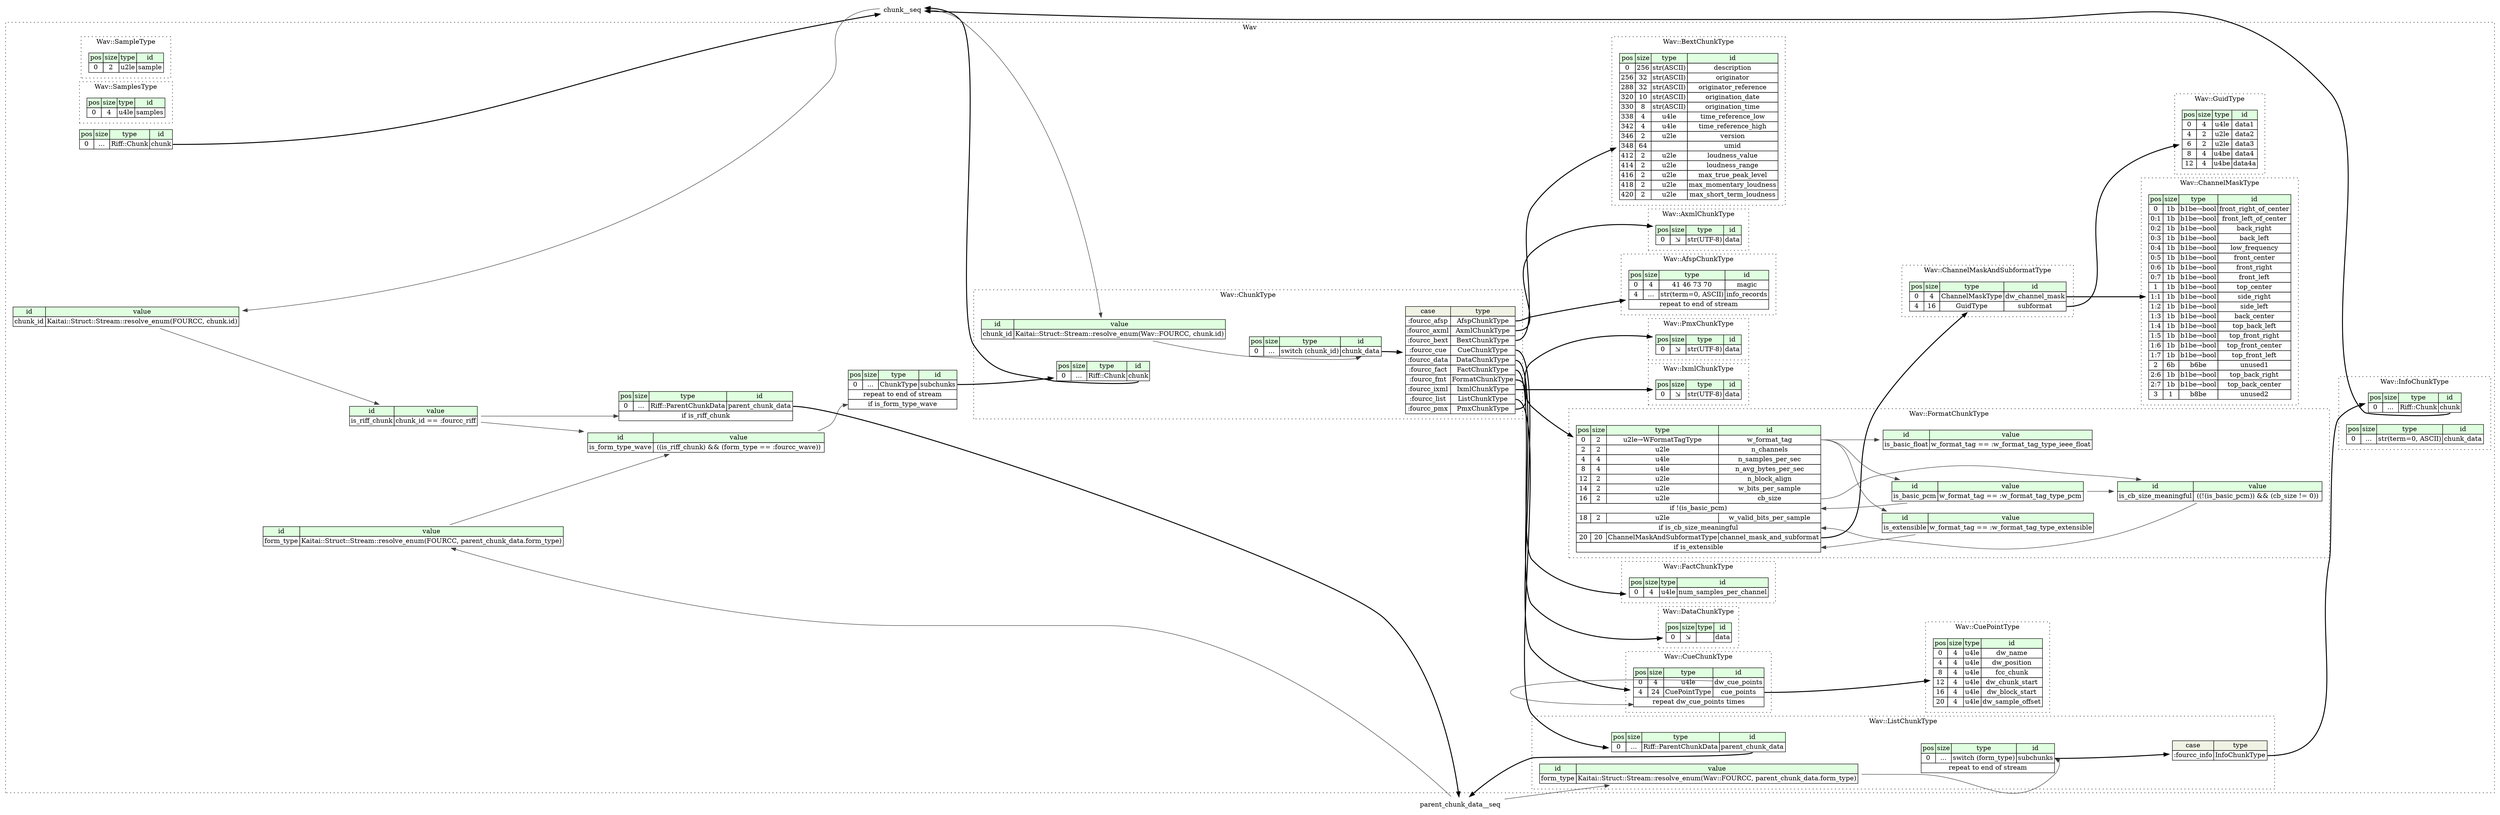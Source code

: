 digraph {
	rankdir=LR;
	node [shape=plaintext];
	subgraph cluster__wav {
		label="Wav";
		graph[style=dotted];

		wav__seq [label=<<TABLE BORDER="0" CELLBORDER="1" CELLSPACING="0">
			<TR><TD BGCOLOR="#E0FFE0">pos</TD><TD BGCOLOR="#E0FFE0">size</TD><TD BGCOLOR="#E0FFE0">type</TD><TD BGCOLOR="#E0FFE0">id</TD></TR>
			<TR><TD PORT="chunk_pos">0</TD><TD PORT="chunk_size">...</TD><TD>Riff::Chunk</TD><TD PORT="chunk_type">chunk</TD></TR>
		</TABLE>>];
		wav__inst__chunk_id [label=<<TABLE BORDER="0" CELLBORDER="1" CELLSPACING="0">
			<TR><TD BGCOLOR="#E0FFE0">id</TD><TD BGCOLOR="#E0FFE0">value</TD></TR>
			<TR><TD>chunk_id</TD><TD>Kaitai::Struct::Stream::resolve_enum(FOURCC, chunk.id)</TD></TR>
		</TABLE>>];
		wav__inst__form_type [label=<<TABLE BORDER="0" CELLBORDER="1" CELLSPACING="0">
			<TR><TD BGCOLOR="#E0FFE0">id</TD><TD BGCOLOR="#E0FFE0">value</TD></TR>
			<TR><TD>form_type</TD><TD>Kaitai::Struct::Stream::resolve_enum(FOURCC, parent_chunk_data.form_type)</TD></TR>
		</TABLE>>];
		wav__inst__is_form_type_wave [label=<<TABLE BORDER="0" CELLBORDER="1" CELLSPACING="0">
			<TR><TD BGCOLOR="#E0FFE0">id</TD><TD BGCOLOR="#E0FFE0">value</TD></TR>
			<TR><TD>is_form_type_wave</TD><TD> ((is_riff_chunk) &amp;&amp; (form_type == :fourcc_wave)) </TD></TR>
		</TABLE>>];
		wav__inst__is_riff_chunk [label=<<TABLE BORDER="0" CELLBORDER="1" CELLSPACING="0">
			<TR><TD BGCOLOR="#E0FFE0">id</TD><TD BGCOLOR="#E0FFE0">value</TD></TR>
			<TR><TD>is_riff_chunk</TD><TD>chunk_id == :fourcc_riff</TD></TR>
		</TABLE>>];
		wav__inst__parent_chunk_data [label=<<TABLE BORDER="0" CELLBORDER="1" CELLSPACING="0">
			<TR><TD BGCOLOR="#E0FFE0">pos</TD><TD BGCOLOR="#E0FFE0">size</TD><TD BGCOLOR="#E0FFE0">type</TD><TD BGCOLOR="#E0FFE0">id</TD></TR>
			<TR><TD PORT="parent_chunk_data_pos">0</TD><TD PORT="parent_chunk_data_size">...</TD><TD>Riff::ParentChunkData</TD><TD PORT="parent_chunk_data_type">parent_chunk_data</TD></TR>
			<TR><TD COLSPAN="4" PORT="parent_chunk_data__if">if is_riff_chunk</TD></TR>
		</TABLE>>];
		wav__inst__subchunks [label=<<TABLE BORDER="0" CELLBORDER="1" CELLSPACING="0">
			<TR><TD BGCOLOR="#E0FFE0">pos</TD><TD BGCOLOR="#E0FFE0">size</TD><TD BGCOLOR="#E0FFE0">type</TD><TD BGCOLOR="#E0FFE0">id</TD></TR>
			<TR><TD PORT="subchunks_pos">0</TD><TD PORT="subchunks_size">...</TD><TD>ChunkType</TD><TD PORT="subchunks_type">subchunks</TD></TR>
			<TR><TD COLSPAN="4" PORT="subchunks__repeat">repeat to end of stream</TD></TR>
			<TR><TD COLSPAN="4" PORT="subchunks__if">if is_form_type_wave</TD></TR>
		</TABLE>>];
		subgraph cluster__afsp_chunk_type {
			label="Wav::AfspChunkType";
			graph[style=dotted];

			afsp_chunk_type__seq [label=<<TABLE BORDER="0" CELLBORDER="1" CELLSPACING="0">
				<TR><TD BGCOLOR="#E0FFE0">pos</TD><TD BGCOLOR="#E0FFE0">size</TD><TD BGCOLOR="#E0FFE0">type</TD><TD BGCOLOR="#E0FFE0">id</TD></TR>
				<TR><TD PORT="magic_pos">0</TD><TD PORT="magic_size">4</TD><TD>41 46 73 70</TD><TD PORT="magic_type">magic</TD></TR>
				<TR><TD PORT="info_records_pos">4</TD><TD PORT="info_records_size">...</TD><TD>str(term=0, ASCII)</TD><TD PORT="info_records_type">info_records</TD></TR>
				<TR><TD COLSPAN="4" PORT="info_records__repeat">repeat to end of stream</TD></TR>
			</TABLE>>];
		}
		subgraph cluster__axml_chunk_type {
			label="Wav::AxmlChunkType";
			graph[style=dotted];

			axml_chunk_type__seq [label=<<TABLE BORDER="0" CELLBORDER="1" CELLSPACING="0">
				<TR><TD BGCOLOR="#E0FFE0">pos</TD><TD BGCOLOR="#E0FFE0">size</TD><TD BGCOLOR="#E0FFE0">type</TD><TD BGCOLOR="#E0FFE0">id</TD></TR>
				<TR><TD PORT="data_pos">0</TD><TD PORT="data_size">⇲</TD><TD>str(UTF-8)</TD><TD PORT="data_type">data</TD></TR>
			</TABLE>>];
		}
		subgraph cluster__bext_chunk_type {
			label="Wav::BextChunkType";
			graph[style=dotted];

			bext_chunk_type__seq [label=<<TABLE BORDER="0" CELLBORDER="1" CELLSPACING="0">
				<TR><TD BGCOLOR="#E0FFE0">pos</TD><TD BGCOLOR="#E0FFE0">size</TD><TD BGCOLOR="#E0FFE0">type</TD><TD BGCOLOR="#E0FFE0">id</TD></TR>
				<TR><TD PORT="description_pos">0</TD><TD PORT="description_size">256</TD><TD>str(ASCII)</TD><TD PORT="description_type">description</TD></TR>
				<TR><TD PORT="originator_pos">256</TD><TD PORT="originator_size">32</TD><TD>str(ASCII)</TD><TD PORT="originator_type">originator</TD></TR>
				<TR><TD PORT="originator_reference_pos">288</TD><TD PORT="originator_reference_size">32</TD><TD>str(ASCII)</TD><TD PORT="originator_reference_type">originator_reference</TD></TR>
				<TR><TD PORT="origination_date_pos">320</TD><TD PORT="origination_date_size">10</TD><TD>str(ASCII)</TD><TD PORT="origination_date_type">origination_date</TD></TR>
				<TR><TD PORT="origination_time_pos">330</TD><TD PORT="origination_time_size">8</TD><TD>str(ASCII)</TD><TD PORT="origination_time_type">origination_time</TD></TR>
				<TR><TD PORT="time_reference_low_pos">338</TD><TD PORT="time_reference_low_size">4</TD><TD>u4le</TD><TD PORT="time_reference_low_type">time_reference_low</TD></TR>
				<TR><TD PORT="time_reference_high_pos">342</TD><TD PORT="time_reference_high_size">4</TD><TD>u4le</TD><TD PORT="time_reference_high_type">time_reference_high</TD></TR>
				<TR><TD PORT="version_pos">346</TD><TD PORT="version_size">2</TD><TD>u2le</TD><TD PORT="version_type">version</TD></TR>
				<TR><TD PORT="umid_pos">348</TD><TD PORT="umid_size">64</TD><TD></TD><TD PORT="umid_type">umid</TD></TR>
				<TR><TD PORT="loudness_value_pos">412</TD><TD PORT="loudness_value_size">2</TD><TD>u2le</TD><TD PORT="loudness_value_type">loudness_value</TD></TR>
				<TR><TD PORT="loudness_range_pos">414</TD><TD PORT="loudness_range_size">2</TD><TD>u2le</TD><TD PORT="loudness_range_type">loudness_range</TD></TR>
				<TR><TD PORT="max_true_peak_level_pos">416</TD><TD PORT="max_true_peak_level_size">2</TD><TD>u2le</TD><TD PORT="max_true_peak_level_type">max_true_peak_level</TD></TR>
				<TR><TD PORT="max_momentary_loudness_pos">418</TD><TD PORT="max_momentary_loudness_size">2</TD><TD>u2le</TD><TD PORT="max_momentary_loudness_type">max_momentary_loudness</TD></TR>
				<TR><TD PORT="max_short_term_loudness_pos">420</TD><TD PORT="max_short_term_loudness_size">2</TD><TD>u2le</TD><TD PORT="max_short_term_loudness_type">max_short_term_loudness</TD></TR>
			</TABLE>>];
		}
		subgraph cluster__channel_mask_and_subformat_type {
			label="Wav::ChannelMaskAndSubformatType";
			graph[style=dotted];

			channel_mask_and_subformat_type__seq [label=<<TABLE BORDER="0" CELLBORDER="1" CELLSPACING="0">
				<TR><TD BGCOLOR="#E0FFE0">pos</TD><TD BGCOLOR="#E0FFE0">size</TD><TD BGCOLOR="#E0FFE0">type</TD><TD BGCOLOR="#E0FFE0">id</TD></TR>
				<TR><TD PORT="dw_channel_mask_pos">0</TD><TD PORT="dw_channel_mask_size">4</TD><TD>ChannelMaskType</TD><TD PORT="dw_channel_mask_type">dw_channel_mask</TD></TR>
				<TR><TD PORT="subformat_pos">4</TD><TD PORT="subformat_size">16</TD><TD>GuidType</TD><TD PORT="subformat_type">subformat</TD></TR>
			</TABLE>>];
		}
		subgraph cluster__channel_mask_type {
			label="Wav::ChannelMaskType";
			graph[style=dotted];

			channel_mask_type__seq [label=<<TABLE BORDER="0" CELLBORDER="1" CELLSPACING="0">
				<TR><TD BGCOLOR="#E0FFE0">pos</TD><TD BGCOLOR="#E0FFE0">size</TD><TD BGCOLOR="#E0FFE0">type</TD><TD BGCOLOR="#E0FFE0">id</TD></TR>
				<TR><TD PORT="front_right_of_center_pos">0</TD><TD PORT="front_right_of_center_size">1b</TD><TD>b1be→bool</TD><TD PORT="front_right_of_center_type">front_right_of_center</TD></TR>
				<TR><TD PORT="front_left_of_center_pos">0:1</TD><TD PORT="front_left_of_center_size">1b</TD><TD>b1be→bool</TD><TD PORT="front_left_of_center_type">front_left_of_center</TD></TR>
				<TR><TD PORT="back_right_pos">0:2</TD><TD PORT="back_right_size">1b</TD><TD>b1be→bool</TD><TD PORT="back_right_type">back_right</TD></TR>
				<TR><TD PORT="back_left_pos">0:3</TD><TD PORT="back_left_size">1b</TD><TD>b1be→bool</TD><TD PORT="back_left_type">back_left</TD></TR>
				<TR><TD PORT="low_frequency_pos">0:4</TD><TD PORT="low_frequency_size">1b</TD><TD>b1be→bool</TD><TD PORT="low_frequency_type">low_frequency</TD></TR>
				<TR><TD PORT="front_center_pos">0:5</TD><TD PORT="front_center_size">1b</TD><TD>b1be→bool</TD><TD PORT="front_center_type">front_center</TD></TR>
				<TR><TD PORT="front_right_pos">0:6</TD><TD PORT="front_right_size">1b</TD><TD>b1be→bool</TD><TD PORT="front_right_type">front_right</TD></TR>
				<TR><TD PORT="front_left_pos">0:7</TD><TD PORT="front_left_size">1b</TD><TD>b1be→bool</TD><TD PORT="front_left_type">front_left</TD></TR>
				<TR><TD PORT="top_center_pos">1</TD><TD PORT="top_center_size">1b</TD><TD>b1be→bool</TD><TD PORT="top_center_type">top_center</TD></TR>
				<TR><TD PORT="side_right_pos">1:1</TD><TD PORT="side_right_size">1b</TD><TD>b1be→bool</TD><TD PORT="side_right_type">side_right</TD></TR>
				<TR><TD PORT="side_left_pos">1:2</TD><TD PORT="side_left_size">1b</TD><TD>b1be→bool</TD><TD PORT="side_left_type">side_left</TD></TR>
				<TR><TD PORT="back_center_pos">1:3</TD><TD PORT="back_center_size">1b</TD><TD>b1be→bool</TD><TD PORT="back_center_type">back_center</TD></TR>
				<TR><TD PORT="top_back_left_pos">1:4</TD><TD PORT="top_back_left_size">1b</TD><TD>b1be→bool</TD><TD PORT="top_back_left_type">top_back_left</TD></TR>
				<TR><TD PORT="top_front_right_pos">1:5</TD><TD PORT="top_front_right_size">1b</TD><TD>b1be→bool</TD><TD PORT="top_front_right_type">top_front_right</TD></TR>
				<TR><TD PORT="top_front_center_pos">1:6</TD><TD PORT="top_front_center_size">1b</TD><TD>b1be→bool</TD><TD PORT="top_front_center_type">top_front_center</TD></TR>
				<TR><TD PORT="top_front_left_pos">1:7</TD><TD PORT="top_front_left_size">1b</TD><TD>b1be→bool</TD><TD PORT="top_front_left_type">top_front_left</TD></TR>
				<TR><TD PORT="unused1_pos">2</TD><TD PORT="unused1_size">6b</TD><TD>b6be</TD><TD PORT="unused1_type">unused1</TD></TR>
				<TR><TD PORT="top_back_right_pos">2:6</TD><TD PORT="top_back_right_size">1b</TD><TD>b1be→bool</TD><TD PORT="top_back_right_type">top_back_right</TD></TR>
				<TR><TD PORT="top_back_center_pos">2:7</TD><TD PORT="top_back_center_size">1b</TD><TD>b1be→bool</TD><TD PORT="top_back_center_type">top_back_center</TD></TR>
				<TR><TD PORT="unused2_pos">3</TD><TD PORT="unused2_size">1</TD><TD>b8be</TD><TD PORT="unused2_type">unused2</TD></TR>
			</TABLE>>];
		}
		subgraph cluster__chunk_type {
			label="Wav::ChunkType";
			graph[style=dotted];

			chunk_type__seq [label=<<TABLE BORDER="0" CELLBORDER="1" CELLSPACING="0">
				<TR><TD BGCOLOR="#E0FFE0">pos</TD><TD BGCOLOR="#E0FFE0">size</TD><TD BGCOLOR="#E0FFE0">type</TD><TD BGCOLOR="#E0FFE0">id</TD></TR>
				<TR><TD PORT="chunk_pos">0</TD><TD PORT="chunk_size">...</TD><TD>Riff::Chunk</TD><TD PORT="chunk_type">chunk</TD></TR>
			</TABLE>>];
			chunk_type__inst__chunk_data [label=<<TABLE BORDER="0" CELLBORDER="1" CELLSPACING="0">
				<TR><TD BGCOLOR="#E0FFE0">pos</TD><TD BGCOLOR="#E0FFE0">size</TD><TD BGCOLOR="#E0FFE0">type</TD><TD BGCOLOR="#E0FFE0">id</TD></TR>
				<TR><TD PORT="chunk_data_pos">0</TD><TD PORT="chunk_data_size">...</TD><TD>switch (chunk_id)</TD><TD PORT="chunk_data_type">chunk_data</TD></TR>
			</TABLE>>];
			chunk_type__inst__chunk_id [label=<<TABLE BORDER="0" CELLBORDER="1" CELLSPACING="0">
				<TR><TD BGCOLOR="#E0FFE0">id</TD><TD BGCOLOR="#E0FFE0">value</TD></TR>
				<TR><TD>chunk_id</TD><TD>Kaitai::Struct::Stream::resolve_enum(Wav::FOURCC, chunk.id)</TD></TR>
			</TABLE>>];
chunk_type__inst__chunk_data_chunk_data_switch [label=<<TABLE BORDER="0" CELLBORDER="1" CELLSPACING="0">
	<TR><TD BGCOLOR="#F0F2E4">case</TD><TD BGCOLOR="#F0F2E4">type</TD></TR>
	<TR><TD>:fourcc_afsp</TD><TD PORT="case0">AfspChunkType</TD></TR>
	<TR><TD>:fourcc_axml</TD><TD PORT="case1">AxmlChunkType</TD></TR>
	<TR><TD>:fourcc_bext</TD><TD PORT="case2">BextChunkType</TD></TR>
	<TR><TD>:fourcc_cue</TD><TD PORT="case3">CueChunkType</TD></TR>
	<TR><TD>:fourcc_data</TD><TD PORT="case4">DataChunkType</TD></TR>
	<TR><TD>:fourcc_fact</TD><TD PORT="case5">FactChunkType</TD></TR>
	<TR><TD>:fourcc_fmt</TD><TD PORT="case6">FormatChunkType</TD></TR>
	<TR><TD>:fourcc_ixml</TD><TD PORT="case7">IxmlChunkType</TD></TR>
	<TR><TD>:fourcc_list</TD><TD PORT="case8">ListChunkType</TD></TR>
	<TR><TD>:fourcc_pmx</TD><TD PORT="case9">PmxChunkType</TD></TR>
</TABLE>>];
		}
		subgraph cluster__cue_chunk_type {
			label="Wav::CueChunkType";
			graph[style=dotted];

			cue_chunk_type__seq [label=<<TABLE BORDER="0" CELLBORDER="1" CELLSPACING="0">
				<TR><TD BGCOLOR="#E0FFE0">pos</TD><TD BGCOLOR="#E0FFE0">size</TD><TD BGCOLOR="#E0FFE0">type</TD><TD BGCOLOR="#E0FFE0">id</TD></TR>
				<TR><TD PORT="dw_cue_points_pos">0</TD><TD PORT="dw_cue_points_size">4</TD><TD>u4le</TD><TD PORT="dw_cue_points_type">dw_cue_points</TD></TR>
				<TR><TD PORT="cue_points_pos">4</TD><TD PORT="cue_points_size">24</TD><TD>CuePointType</TD><TD PORT="cue_points_type">cue_points</TD></TR>
				<TR><TD COLSPAN="4" PORT="cue_points__repeat">repeat dw_cue_points times</TD></TR>
			</TABLE>>];
		}
		subgraph cluster__cue_point_type {
			label="Wav::CuePointType";
			graph[style=dotted];

			cue_point_type__seq [label=<<TABLE BORDER="0" CELLBORDER="1" CELLSPACING="0">
				<TR><TD BGCOLOR="#E0FFE0">pos</TD><TD BGCOLOR="#E0FFE0">size</TD><TD BGCOLOR="#E0FFE0">type</TD><TD BGCOLOR="#E0FFE0">id</TD></TR>
				<TR><TD PORT="dw_name_pos">0</TD><TD PORT="dw_name_size">4</TD><TD>u4le</TD><TD PORT="dw_name_type">dw_name</TD></TR>
				<TR><TD PORT="dw_position_pos">4</TD><TD PORT="dw_position_size">4</TD><TD>u4le</TD><TD PORT="dw_position_type">dw_position</TD></TR>
				<TR><TD PORT="fcc_chunk_pos">8</TD><TD PORT="fcc_chunk_size">4</TD><TD>u4le</TD><TD PORT="fcc_chunk_type">fcc_chunk</TD></TR>
				<TR><TD PORT="dw_chunk_start_pos">12</TD><TD PORT="dw_chunk_start_size">4</TD><TD>u4le</TD><TD PORT="dw_chunk_start_type">dw_chunk_start</TD></TR>
				<TR><TD PORT="dw_block_start_pos">16</TD><TD PORT="dw_block_start_size">4</TD><TD>u4le</TD><TD PORT="dw_block_start_type">dw_block_start</TD></TR>
				<TR><TD PORT="dw_sample_offset_pos">20</TD><TD PORT="dw_sample_offset_size">4</TD><TD>u4le</TD><TD PORT="dw_sample_offset_type">dw_sample_offset</TD></TR>
			</TABLE>>];
		}
		subgraph cluster__data_chunk_type {
			label="Wav::DataChunkType";
			graph[style=dotted];

			data_chunk_type__seq [label=<<TABLE BORDER="0" CELLBORDER="1" CELLSPACING="0">
				<TR><TD BGCOLOR="#E0FFE0">pos</TD><TD BGCOLOR="#E0FFE0">size</TD><TD BGCOLOR="#E0FFE0">type</TD><TD BGCOLOR="#E0FFE0">id</TD></TR>
				<TR><TD PORT="data_pos">0</TD><TD PORT="data_size">⇲</TD><TD></TD><TD PORT="data_type">data</TD></TR>
			</TABLE>>];
		}
		subgraph cluster__fact_chunk_type {
			label="Wav::FactChunkType";
			graph[style=dotted];

			fact_chunk_type__seq [label=<<TABLE BORDER="0" CELLBORDER="1" CELLSPACING="0">
				<TR><TD BGCOLOR="#E0FFE0">pos</TD><TD BGCOLOR="#E0FFE0">size</TD><TD BGCOLOR="#E0FFE0">type</TD><TD BGCOLOR="#E0FFE0">id</TD></TR>
				<TR><TD PORT="num_samples_per_channel_pos">0</TD><TD PORT="num_samples_per_channel_size">4</TD><TD>u4le</TD><TD PORT="num_samples_per_channel_type">num_samples_per_channel</TD></TR>
			</TABLE>>];
		}
		subgraph cluster__format_chunk_type {
			label="Wav::FormatChunkType";
			graph[style=dotted];

			format_chunk_type__seq [label=<<TABLE BORDER="0" CELLBORDER="1" CELLSPACING="0">
				<TR><TD BGCOLOR="#E0FFE0">pos</TD><TD BGCOLOR="#E0FFE0">size</TD><TD BGCOLOR="#E0FFE0">type</TD><TD BGCOLOR="#E0FFE0">id</TD></TR>
				<TR><TD PORT="w_format_tag_pos">0</TD><TD PORT="w_format_tag_size">2</TD><TD>u2le→WFormatTagType</TD><TD PORT="w_format_tag_type">w_format_tag</TD></TR>
				<TR><TD PORT="n_channels_pos">2</TD><TD PORT="n_channels_size">2</TD><TD>u2le</TD><TD PORT="n_channels_type">n_channels</TD></TR>
				<TR><TD PORT="n_samples_per_sec_pos">4</TD><TD PORT="n_samples_per_sec_size">4</TD><TD>u4le</TD><TD PORT="n_samples_per_sec_type">n_samples_per_sec</TD></TR>
				<TR><TD PORT="n_avg_bytes_per_sec_pos">8</TD><TD PORT="n_avg_bytes_per_sec_size">4</TD><TD>u4le</TD><TD PORT="n_avg_bytes_per_sec_type">n_avg_bytes_per_sec</TD></TR>
				<TR><TD PORT="n_block_align_pos">12</TD><TD PORT="n_block_align_size">2</TD><TD>u2le</TD><TD PORT="n_block_align_type">n_block_align</TD></TR>
				<TR><TD PORT="w_bits_per_sample_pos">14</TD><TD PORT="w_bits_per_sample_size">2</TD><TD>u2le</TD><TD PORT="w_bits_per_sample_type">w_bits_per_sample</TD></TR>
				<TR><TD PORT="cb_size_pos">16</TD><TD PORT="cb_size_size">2</TD><TD>u2le</TD><TD PORT="cb_size_type">cb_size</TD></TR>
				<TR><TD COLSPAN="4" PORT="cb_size__if">if !(is_basic_pcm)</TD></TR>
				<TR><TD PORT="w_valid_bits_per_sample_pos">18</TD><TD PORT="w_valid_bits_per_sample_size">2</TD><TD>u2le</TD><TD PORT="w_valid_bits_per_sample_type">w_valid_bits_per_sample</TD></TR>
				<TR><TD COLSPAN="4" PORT="w_valid_bits_per_sample__if">if is_cb_size_meaningful</TD></TR>
				<TR><TD PORT="channel_mask_and_subformat_pos">20</TD><TD PORT="channel_mask_and_subformat_size">20</TD><TD>ChannelMaskAndSubformatType</TD><TD PORT="channel_mask_and_subformat_type">channel_mask_and_subformat</TD></TR>
				<TR><TD COLSPAN="4" PORT="channel_mask_and_subformat__if">if is_extensible</TD></TR>
			</TABLE>>];
			format_chunk_type__inst__is_basic_float [label=<<TABLE BORDER="0" CELLBORDER="1" CELLSPACING="0">
				<TR><TD BGCOLOR="#E0FFE0">id</TD><TD BGCOLOR="#E0FFE0">value</TD></TR>
				<TR><TD>is_basic_float</TD><TD>w_format_tag == :w_format_tag_type_ieee_float</TD></TR>
			</TABLE>>];
			format_chunk_type__inst__is_basic_pcm [label=<<TABLE BORDER="0" CELLBORDER="1" CELLSPACING="0">
				<TR><TD BGCOLOR="#E0FFE0">id</TD><TD BGCOLOR="#E0FFE0">value</TD></TR>
				<TR><TD>is_basic_pcm</TD><TD>w_format_tag == :w_format_tag_type_pcm</TD></TR>
			</TABLE>>];
			format_chunk_type__inst__is_cb_size_meaningful [label=<<TABLE BORDER="0" CELLBORDER="1" CELLSPACING="0">
				<TR><TD BGCOLOR="#E0FFE0">id</TD><TD BGCOLOR="#E0FFE0">value</TD></TR>
				<TR><TD>is_cb_size_meaningful</TD><TD> ((!(is_basic_pcm)) &amp;&amp; (cb_size != 0)) </TD></TR>
			</TABLE>>];
			format_chunk_type__inst__is_extensible [label=<<TABLE BORDER="0" CELLBORDER="1" CELLSPACING="0">
				<TR><TD BGCOLOR="#E0FFE0">id</TD><TD BGCOLOR="#E0FFE0">value</TD></TR>
				<TR><TD>is_extensible</TD><TD>w_format_tag == :w_format_tag_type_extensible</TD></TR>
			</TABLE>>];
		}
		subgraph cluster__guid_type {
			label="Wav::GuidType";
			graph[style=dotted];

			guid_type__seq [label=<<TABLE BORDER="0" CELLBORDER="1" CELLSPACING="0">
				<TR><TD BGCOLOR="#E0FFE0">pos</TD><TD BGCOLOR="#E0FFE0">size</TD><TD BGCOLOR="#E0FFE0">type</TD><TD BGCOLOR="#E0FFE0">id</TD></TR>
				<TR><TD PORT="data1_pos">0</TD><TD PORT="data1_size">4</TD><TD>u4le</TD><TD PORT="data1_type">data1</TD></TR>
				<TR><TD PORT="data2_pos">4</TD><TD PORT="data2_size">2</TD><TD>u2le</TD><TD PORT="data2_type">data2</TD></TR>
				<TR><TD PORT="data3_pos">6</TD><TD PORT="data3_size">2</TD><TD>u2le</TD><TD PORT="data3_type">data3</TD></TR>
				<TR><TD PORT="data4_pos">8</TD><TD PORT="data4_size">4</TD><TD>u4be</TD><TD PORT="data4_type">data4</TD></TR>
				<TR><TD PORT="data4a_pos">12</TD><TD PORT="data4a_size">4</TD><TD>u4be</TD><TD PORT="data4a_type">data4a</TD></TR>
			</TABLE>>];
		}
		subgraph cluster__info_chunk_type {
			label="Wav::InfoChunkType";
			graph[style=dotted];

			info_chunk_type__seq [label=<<TABLE BORDER="0" CELLBORDER="1" CELLSPACING="0">
				<TR><TD BGCOLOR="#E0FFE0">pos</TD><TD BGCOLOR="#E0FFE0">size</TD><TD BGCOLOR="#E0FFE0">type</TD><TD BGCOLOR="#E0FFE0">id</TD></TR>
				<TR><TD PORT="chunk_pos">0</TD><TD PORT="chunk_size">...</TD><TD>Riff::Chunk</TD><TD PORT="chunk_type">chunk</TD></TR>
			</TABLE>>];
			info_chunk_type__inst__chunk_data [label=<<TABLE BORDER="0" CELLBORDER="1" CELLSPACING="0">
				<TR><TD BGCOLOR="#E0FFE0">pos</TD><TD BGCOLOR="#E0FFE0">size</TD><TD BGCOLOR="#E0FFE0">type</TD><TD BGCOLOR="#E0FFE0">id</TD></TR>
				<TR><TD PORT="chunk_data_pos">0</TD><TD PORT="chunk_data_size">...</TD><TD>str(term=0, ASCII)</TD><TD PORT="chunk_data_type">chunk_data</TD></TR>
			</TABLE>>];
		}
		subgraph cluster__ixml_chunk_type {
			label="Wav::IxmlChunkType";
			graph[style=dotted];

			ixml_chunk_type__seq [label=<<TABLE BORDER="0" CELLBORDER="1" CELLSPACING="0">
				<TR><TD BGCOLOR="#E0FFE0">pos</TD><TD BGCOLOR="#E0FFE0">size</TD><TD BGCOLOR="#E0FFE0">type</TD><TD BGCOLOR="#E0FFE0">id</TD></TR>
				<TR><TD PORT="data_pos">0</TD><TD PORT="data_size">⇲</TD><TD>str(UTF-8)</TD><TD PORT="data_type">data</TD></TR>
			</TABLE>>];
		}
		subgraph cluster__list_chunk_type {
			label="Wav::ListChunkType";
			graph[style=dotted];

			list_chunk_type__seq [label=<<TABLE BORDER="0" CELLBORDER="1" CELLSPACING="0">
				<TR><TD BGCOLOR="#E0FFE0">pos</TD><TD BGCOLOR="#E0FFE0">size</TD><TD BGCOLOR="#E0FFE0">type</TD><TD BGCOLOR="#E0FFE0">id</TD></TR>
				<TR><TD PORT="parent_chunk_data_pos">0</TD><TD PORT="parent_chunk_data_size">...</TD><TD>Riff::ParentChunkData</TD><TD PORT="parent_chunk_data_type">parent_chunk_data</TD></TR>
			</TABLE>>];
			list_chunk_type__inst__form_type [label=<<TABLE BORDER="0" CELLBORDER="1" CELLSPACING="0">
				<TR><TD BGCOLOR="#E0FFE0">id</TD><TD BGCOLOR="#E0FFE0">value</TD></TR>
				<TR><TD>form_type</TD><TD>Kaitai::Struct::Stream::resolve_enum(Wav::FOURCC, parent_chunk_data.form_type)</TD></TR>
			</TABLE>>];
			list_chunk_type__inst__subchunks [label=<<TABLE BORDER="0" CELLBORDER="1" CELLSPACING="0">
				<TR><TD BGCOLOR="#E0FFE0">pos</TD><TD BGCOLOR="#E0FFE0">size</TD><TD BGCOLOR="#E0FFE0">type</TD><TD BGCOLOR="#E0FFE0">id</TD></TR>
				<TR><TD PORT="subchunks_pos">0</TD><TD PORT="subchunks_size">...</TD><TD>switch (form_type)</TD><TD PORT="subchunks_type">subchunks</TD></TR>
				<TR><TD COLSPAN="4" PORT="subchunks__repeat">repeat to end of stream</TD></TR>
			</TABLE>>];
list_chunk_type__inst__subchunks_subchunks_switch [label=<<TABLE BORDER="0" CELLBORDER="1" CELLSPACING="0">
	<TR><TD BGCOLOR="#F0F2E4">case</TD><TD BGCOLOR="#F0F2E4">type</TD></TR>
	<TR><TD>:fourcc_info</TD><TD PORT="case0">InfoChunkType</TD></TR>
</TABLE>>];
		}
		subgraph cluster__pmx_chunk_type {
			label="Wav::PmxChunkType";
			graph[style=dotted];

			pmx_chunk_type__seq [label=<<TABLE BORDER="0" CELLBORDER="1" CELLSPACING="0">
				<TR><TD BGCOLOR="#E0FFE0">pos</TD><TD BGCOLOR="#E0FFE0">size</TD><TD BGCOLOR="#E0FFE0">type</TD><TD BGCOLOR="#E0FFE0">id</TD></TR>
				<TR><TD PORT="data_pos">0</TD><TD PORT="data_size">⇲</TD><TD>str(UTF-8)</TD><TD PORT="data_type">data</TD></TR>
			</TABLE>>];
		}
		subgraph cluster__sample_type {
			label="Wav::SampleType";
			graph[style=dotted];

			sample_type__seq [label=<<TABLE BORDER="0" CELLBORDER="1" CELLSPACING="0">
				<TR><TD BGCOLOR="#E0FFE0">pos</TD><TD BGCOLOR="#E0FFE0">size</TD><TD BGCOLOR="#E0FFE0">type</TD><TD BGCOLOR="#E0FFE0">id</TD></TR>
				<TR><TD PORT="sample_pos">0</TD><TD PORT="sample_size">2</TD><TD>u2le</TD><TD PORT="sample_type">sample</TD></TR>
			</TABLE>>];
		}
		subgraph cluster__samples_type {
			label="Wav::SamplesType";
			graph[style=dotted];

			samples_type__seq [label=<<TABLE BORDER="0" CELLBORDER="1" CELLSPACING="0">
				<TR><TD BGCOLOR="#E0FFE0">pos</TD><TD BGCOLOR="#E0FFE0">size</TD><TD BGCOLOR="#E0FFE0">type</TD><TD BGCOLOR="#E0FFE0">id</TD></TR>
				<TR><TD PORT="samples_pos">0</TD><TD PORT="samples_size">4</TD><TD>u4le</TD><TD PORT="samples_type">samples</TD></TR>
			</TABLE>>];
		}
	}
	wav__seq:chunk_type -> chunk__seq [style=bold];
	chunk__seq:id_type -> wav__inst__chunk_id [color="#404040"];
	parent_chunk_data__seq:form_type_type -> wav__inst__form_type [color="#404040"];
	wav__inst__is_riff_chunk:is_riff_chunk_type -> wav__inst__is_form_type_wave [color="#404040"];
	wav__inst__form_type:form_type_type -> wav__inst__is_form_type_wave [color="#404040"];
	wav__inst__chunk_id:chunk_id_type -> wav__inst__is_riff_chunk [color="#404040"];
	wav__inst__parent_chunk_data:parent_chunk_data_type -> parent_chunk_data__seq [style=bold];
	wav__inst__is_riff_chunk:is_riff_chunk_type -> wav__inst__parent_chunk_data:parent_chunk_data__if [color="#404040"];
	wav__inst__subchunks:subchunks_type -> chunk_type__seq [style=bold];
	wav__inst__is_form_type_wave:is_form_type_wave_type -> wav__inst__subchunks:subchunks__if [color="#404040"];
	channel_mask_and_subformat_type__seq:dw_channel_mask_type -> channel_mask_type__seq [style=bold];
	channel_mask_and_subformat_type__seq:subformat_type -> guid_type__seq [style=bold];
	chunk_type__seq:chunk_type -> chunk__seq [style=bold];
	chunk_type__inst__chunk_data:chunk_data_type -> chunk_type__inst__chunk_data_chunk_data_switch [style=bold];
	chunk_type__inst__chunk_data_chunk_data_switch:case0 -> afsp_chunk_type__seq [style=bold];
	chunk_type__inst__chunk_data_chunk_data_switch:case1 -> axml_chunk_type__seq [style=bold];
	chunk_type__inst__chunk_data_chunk_data_switch:case2 -> bext_chunk_type__seq [style=bold];
	chunk_type__inst__chunk_data_chunk_data_switch:case3 -> cue_chunk_type__seq [style=bold];
	chunk_type__inst__chunk_data_chunk_data_switch:case4 -> data_chunk_type__seq [style=bold];
	chunk_type__inst__chunk_data_chunk_data_switch:case5 -> fact_chunk_type__seq [style=bold];
	chunk_type__inst__chunk_data_chunk_data_switch:case6 -> format_chunk_type__seq [style=bold];
	chunk_type__inst__chunk_data_chunk_data_switch:case7 -> ixml_chunk_type__seq [style=bold];
	chunk_type__inst__chunk_data_chunk_data_switch:case8 -> list_chunk_type__seq [style=bold];
	chunk_type__inst__chunk_data_chunk_data_switch:case9 -> pmx_chunk_type__seq [style=bold];
	chunk_type__inst__chunk_id:chunk_id_type -> chunk_type__inst__chunk_data:chunk_data_type [color="#404040"];
	chunk__seq:id_type -> chunk_type__inst__chunk_id [color="#404040"];
	cue_chunk_type__seq:cue_points_type -> cue_point_type__seq [style=bold];
	cue_chunk_type__seq:dw_cue_points_type -> cue_chunk_type__seq:cue_points__repeat [color="#404040"];
	format_chunk_type__inst__is_basic_pcm:is_basic_pcm_type -> format_chunk_type__seq:cb_size__if [color="#404040"];
	format_chunk_type__inst__is_cb_size_meaningful:is_cb_size_meaningful_type -> format_chunk_type__seq:w_valid_bits_per_sample__if [color="#404040"];
	format_chunk_type__seq:channel_mask_and_subformat_type -> channel_mask_and_subformat_type__seq [style=bold];
	format_chunk_type__inst__is_extensible:is_extensible_type -> format_chunk_type__seq:channel_mask_and_subformat__if [color="#404040"];
	format_chunk_type__seq:w_format_tag_type -> format_chunk_type__inst__is_basic_float [color="#404040"];
	format_chunk_type__seq:w_format_tag_type -> format_chunk_type__inst__is_basic_pcm [color="#404040"];
	format_chunk_type__inst__is_basic_pcm:is_basic_pcm_type -> format_chunk_type__inst__is_cb_size_meaningful [color="#404040"];
	format_chunk_type__seq:cb_size_type -> format_chunk_type__inst__is_cb_size_meaningful [color="#404040"];
	format_chunk_type__seq:w_format_tag_type -> format_chunk_type__inst__is_extensible [color="#404040"];
	info_chunk_type__seq:chunk_type -> chunk__seq [style=bold];
	list_chunk_type__seq:parent_chunk_data_type -> parent_chunk_data__seq [style=bold];
	parent_chunk_data__seq:form_type_type -> list_chunk_type__inst__form_type [color="#404040"];
	list_chunk_type__inst__subchunks:subchunks_type -> list_chunk_type__inst__subchunks_subchunks_switch [style=bold];
	list_chunk_type__inst__subchunks_subchunks_switch:case0 -> info_chunk_type__seq [style=bold];
	list_chunk_type__inst__form_type:form_type_type -> list_chunk_type__inst__subchunks:subchunks_type [color="#404040"];
}
